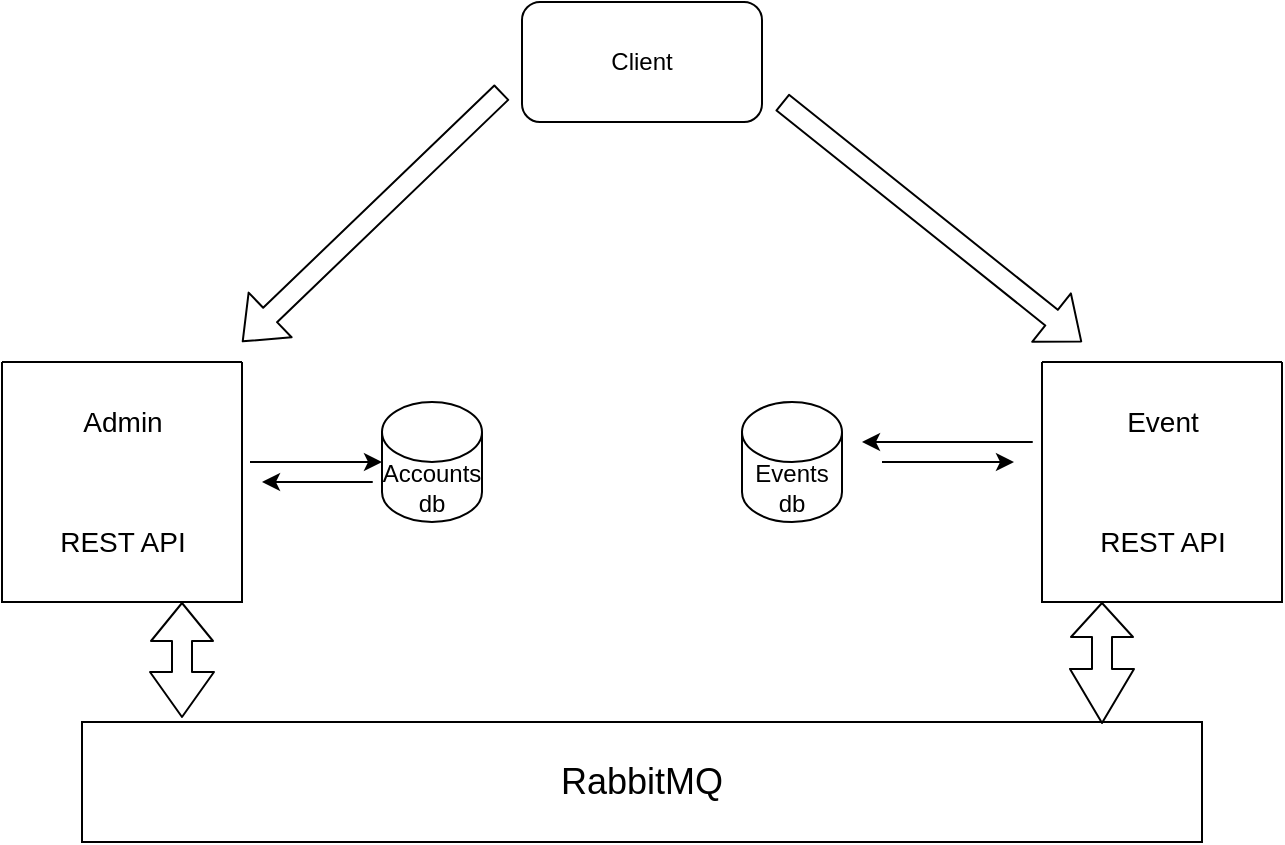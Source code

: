 <mxfile version="14.8.1" type="google"><diagram id="QrXrEx11uTU6oxeGlPHR" name="Page-1"><mxGraphModel dx="868" dy="493" grid="1" gridSize="10" guides="1" tooltips="1" connect="1" arrows="1" fold="1" page="1" pageScale="1" pageWidth="850" pageHeight="1100" math="0" shadow="0"><root><mxCell id="0"/><mxCell id="1" parent="0"/><mxCell id="kLb3Op6rwXXyK9NXT2GW-2" value="" style="swimlane;startSize=0;" vertex="1" parent="1"><mxGeometry x="600" y="200" width="120" height="120" as="geometry"/></mxCell><mxCell id="kLb3Op6rwXXyK9NXT2GW-11" value="&lt;font style=&quot;font-size: 14px&quot;&gt;REST API&lt;/font&gt;" style="text;html=1;align=center;verticalAlign=middle;resizable=0;points=[];autosize=1;strokeColor=none;" vertex="1" parent="kLb3Op6rwXXyK9NXT2GW-2"><mxGeometry x="20" y="80" width="80" height="20" as="geometry"/></mxCell><mxCell id="kLb3Op6rwXXyK9NXT2GW-1" value="" style="swimlane;startSize=0;" vertex="1" parent="1"><mxGeometry x="80" y="200" width="120" height="120" as="geometry"/></mxCell><mxCell id="kLb3Op6rwXXyK9NXT2GW-3" value="&lt;font style=&quot;font-size: 14px&quot;&gt;Admin&lt;/font&gt;" style="text;html=1;align=center;verticalAlign=middle;resizable=0;points=[];autosize=1;strokeColor=none;" vertex="1" parent="kLb3Op6rwXXyK9NXT2GW-1"><mxGeometry x="30" y="20" width="60" height="20" as="geometry"/></mxCell><mxCell id="kLb3Op6rwXXyK9NXT2GW-10" value="&lt;font style=&quot;font-size: 14px&quot;&gt;REST API&lt;/font&gt;" style="text;html=1;align=center;verticalAlign=middle;resizable=0;points=[];autosize=1;strokeColor=none;" vertex="1" parent="kLb3Op6rwXXyK9NXT2GW-1"><mxGeometry x="20" y="80" width="80" height="20" as="geometry"/></mxCell><mxCell id="kLb3Op6rwXXyK9NXT2GW-4" value="Client" style="rounded=1;whiteSpace=wrap;html=1;" vertex="1" parent="1"><mxGeometry x="340" y="20" width="120" height="60" as="geometry"/></mxCell><mxCell id="kLb3Op6rwXXyK9NXT2GW-5" value="&lt;font style=&quot;font-size: 14px&quot;&gt;Event&lt;/font&gt;" style="text;html=1;align=center;verticalAlign=middle;resizable=0;points=[];autosize=1;strokeColor=none;" vertex="1" parent="1"><mxGeometry x="635" y="220" width="50" height="20" as="geometry"/></mxCell><mxCell id="kLb3Op6rwXXyK9NXT2GW-6" value="&lt;font style=&quot;font-size: 18px&quot;&gt;RabbitMQ&lt;/font&gt;" style="rounded=0;whiteSpace=wrap;html=1;" vertex="1" parent="1"><mxGeometry x="120" y="380" width="560" height="60" as="geometry"/></mxCell><mxCell id="kLb3Op6rwXXyK9NXT2GW-12" value="" style="shape=flexArrow;endArrow=classic;startArrow=classic;html=1;startWidth=21;startSize=7.17;" edge="1" parent="1"><mxGeometry width="100" height="100" relative="1" as="geometry"><mxPoint x="170" y="378" as="sourcePoint"/><mxPoint x="170" y="320" as="targetPoint"/></mxGeometry></mxCell><mxCell id="kLb3Op6rwXXyK9NXT2GW-13" value="" style="shape=flexArrow;endArrow=classic;startArrow=classic;html=1;startWidth=21;startSize=8.67;width=10;endSize=5.33;entryX=0.25;entryY=1;entryDx=0;entryDy=0;" edge="1" parent="1" target="kLb3Op6rwXXyK9NXT2GW-2"><mxGeometry width="100" height="100" relative="1" as="geometry"><mxPoint x="630" y="381" as="sourcePoint"/><mxPoint x="635" y="330" as="targetPoint"/></mxGeometry></mxCell><mxCell id="kLb3Op6rwXXyK9NXT2GW-15" value="" style="shape=flexArrow;endArrow=classic;html=1;" edge="1" parent="1"><mxGeometry width="50" height="50" relative="1" as="geometry"><mxPoint x="330" y="65" as="sourcePoint"/><mxPoint x="200" y="190" as="targetPoint"/></mxGeometry></mxCell><mxCell id="kLb3Op6rwXXyK9NXT2GW-16" value="" style="shape=flexArrow;endArrow=classic;html=1;" edge="1" parent="1"><mxGeometry width="50" height="50" relative="1" as="geometry"><mxPoint x="470" y="70" as="sourcePoint"/><mxPoint x="620" y="190" as="targetPoint"/></mxGeometry></mxCell><mxCell id="kLb3Op6rwXXyK9NXT2GW-17" value="" style="endArrow=classic;html=1;" edge="1" parent="1"><mxGeometry width="50" height="50" relative="1" as="geometry"><mxPoint x="204" y="250" as="sourcePoint"/><mxPoint x="270" y="250" as="targetPoint"/><Array as="points"><mxPoint x="230" y="250"/></Array></mxGeometry></mxCell><mxCell id="kLb3Op6rwXXyK9NXT2GW-18" value="" style="endArrow=classic;html=1;" edge="1" parent="1"><mxGeometry width="50" height="50" relative="1" as="geometry"><mxPoint x="214" y="260" as="sourcePoint"/><mxPoint x="210" y="260" as="targetPoint"/><Array as="points"><mxPoint x="270" y="260"/></Array></mxGeometry></mxCell><mxCell id="kLb3Op6rwXXyK9NXT2GW-19" value="" style="endArrow=classic;html=1;" edge="1" parent="1"><mxGeometry width="50" height="50" relative="1" as="geometry"><mxPoint x="520" y="250" as="sourcePoint"/><mxPoint x="586" y="250" as="targetPoint"/><Array as="points"><mxPoint x="546" y="250"/></Array></mxGeometry></mxCell><mxCell id="kLb3Op6rwXXyK9NXT2GW-20" value="" style="endArrow=classic;html=1;" edge="1" parent="1"><mxGeometry width="50" height="50" relative="1" as="geometry"><mxPoint x="514" y="240" as="sourcePoint"/><mxPoint x="510" y="240" as="targetPoint"/><Array as="points"><mxPoint x="600" y="240"/><mxPoint x="570" y="240"/></Array></mxGeometry></mxCell><mxCell id="kLb3Op6rwXXyK9NXT2GW-21" value="&amp;nbsp;Accounts&amp;nbsp;&lt;br&gt;db" style="shape=cylinder3;whiteSpace=wrap;html=1;boundedLbl=1;backgroundOutline=1;size=15;" vertex="1" parent="1"><mxGeometry x="270" y="220" width="50" height="60" as="geometry"/></mxCell><mxCell id="kLb3Op6rwXXyK9NXT2GW-22" value="Events&lt;br&gt;db" style="shape=cylinder3;whiteSpace=wrap;html=1;boundedLbl=1;backgroundOutline=1;size=15;" vertex="1" parent="1"><mxGeometry x="450" y="220" width="50" height="60" as="geometry"/></mxCell></root></mxGraphModel></diagram></mxfile>